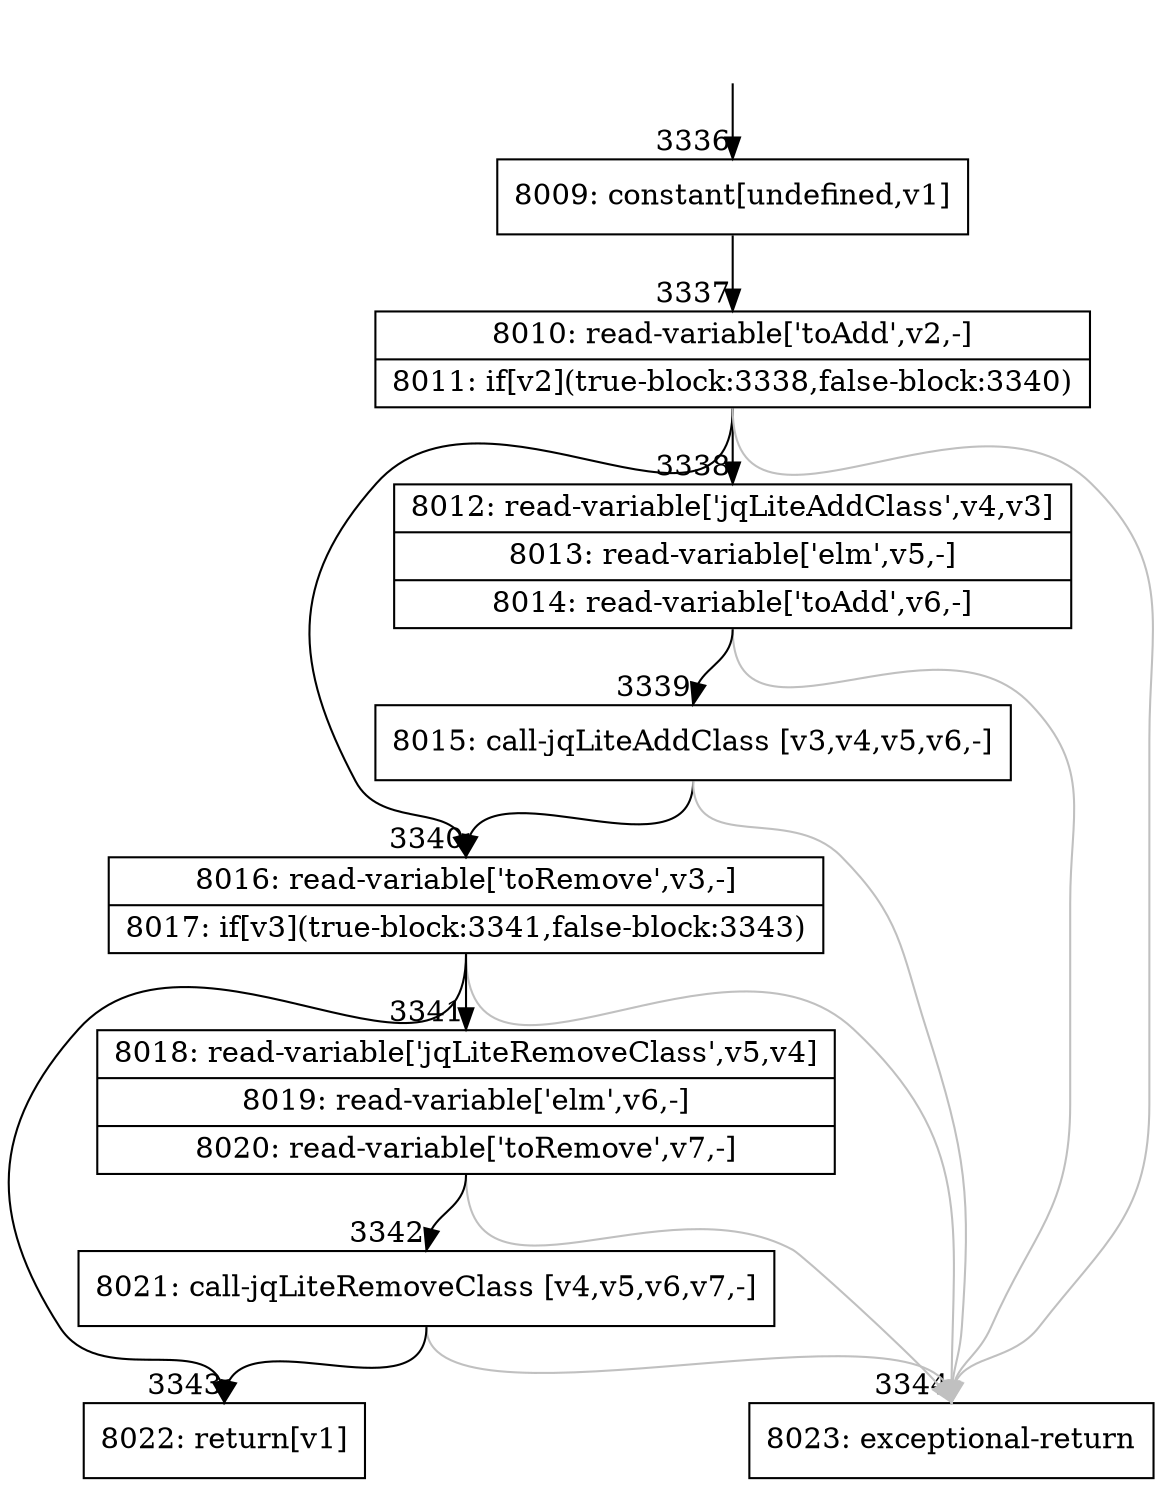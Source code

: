 digraph {
rankdir="TD"
BB_entry279[shape=none,label=""];
BB_entry279 -> BB3336 [tailport=s, headport=n, headlabel="    3336"]
BB3336 [shape=record label="{8009: constant[undefined,v1]}" ] 
BB3336 -> BB3337 [tailport=s, headport=n, headlabel="      3337"]
BB3337 [shape=record label="{8010: read-variable['toAdd',v2,-]|8011: if[v2](true-block:3338,false-block:3340)}" ] 
BB3337 -> BB3340 [tailport=s, headport=n, headlabel="      3340"]
BB3337 -> BB3338 [tailport=s, headport=n, headlabel="      3338"]
BB3337 -> BB3344 [tailport=s, headport=n, color=gray, headlabel="      3344"]
BB3338 [shape=record label="{8012: read-variable['jqLiteAddClass',v4,v3]|8013: read-variable['elm',v5,-]|8014: read-variable['toAdd',v6,-]}" ] 
BB3338 -> BB3339 [tailport=s, headport=n, headlabel="      3339"]
BB3338 -> BB3344 [tailport=s, headport=n, color=gray]
BB3339 [shape=record label="{8015: call-jqLiteAddClass [v3,v4,v5,v6,-]}" ] 
BB3339 -> BB3340 [tailport=s, headport=n]
BB3339 -> BB3344 [tailport=s, headport=n, color=gray]
BB3340 [shape=record label="{8016: read-variable['toRemove',v3,-]|8017: if[v3](true-block:3341,false-block:3343)}" ] 
BB3340 -> BB3343 [tailport=s, headport=n, headlabel="      3343"]
BB3340 -> BB3341 [tailport=s, headport=n, headlabel="      3341"]
BB3340 -> BB3344 [tailport=s, headport=n, color=gray]
BB3341 [shape=record label="{8018: read-variable['jqLiteRemoveClass',v5,v4]|8019: read-variable['elm',v6,-]|8020: read-variable['toRemove',v7,-]}" ] 
BB3341 -> BB3342 [tailport=s, headport=n, headlabel="      3342"]
BB3341 -> BB3344 [tailport=s, headport=n, color=gray]
BB3342 [shape=record label="{8021: call-jqLiteRemoveClass [v4,v5,v6,v7,-]}" ] 
BB3342 -> BB3343 [tailport=s, headport=n]
BB3342 -> BB3344 [tailport=s, headport=n, color=gray]
BB3343 [shape=record label="{8022: return[v1]}" ] 
BB3344 [shape=record label="{8023: exceptional-return}" ] 
//#$~ 4902
}
